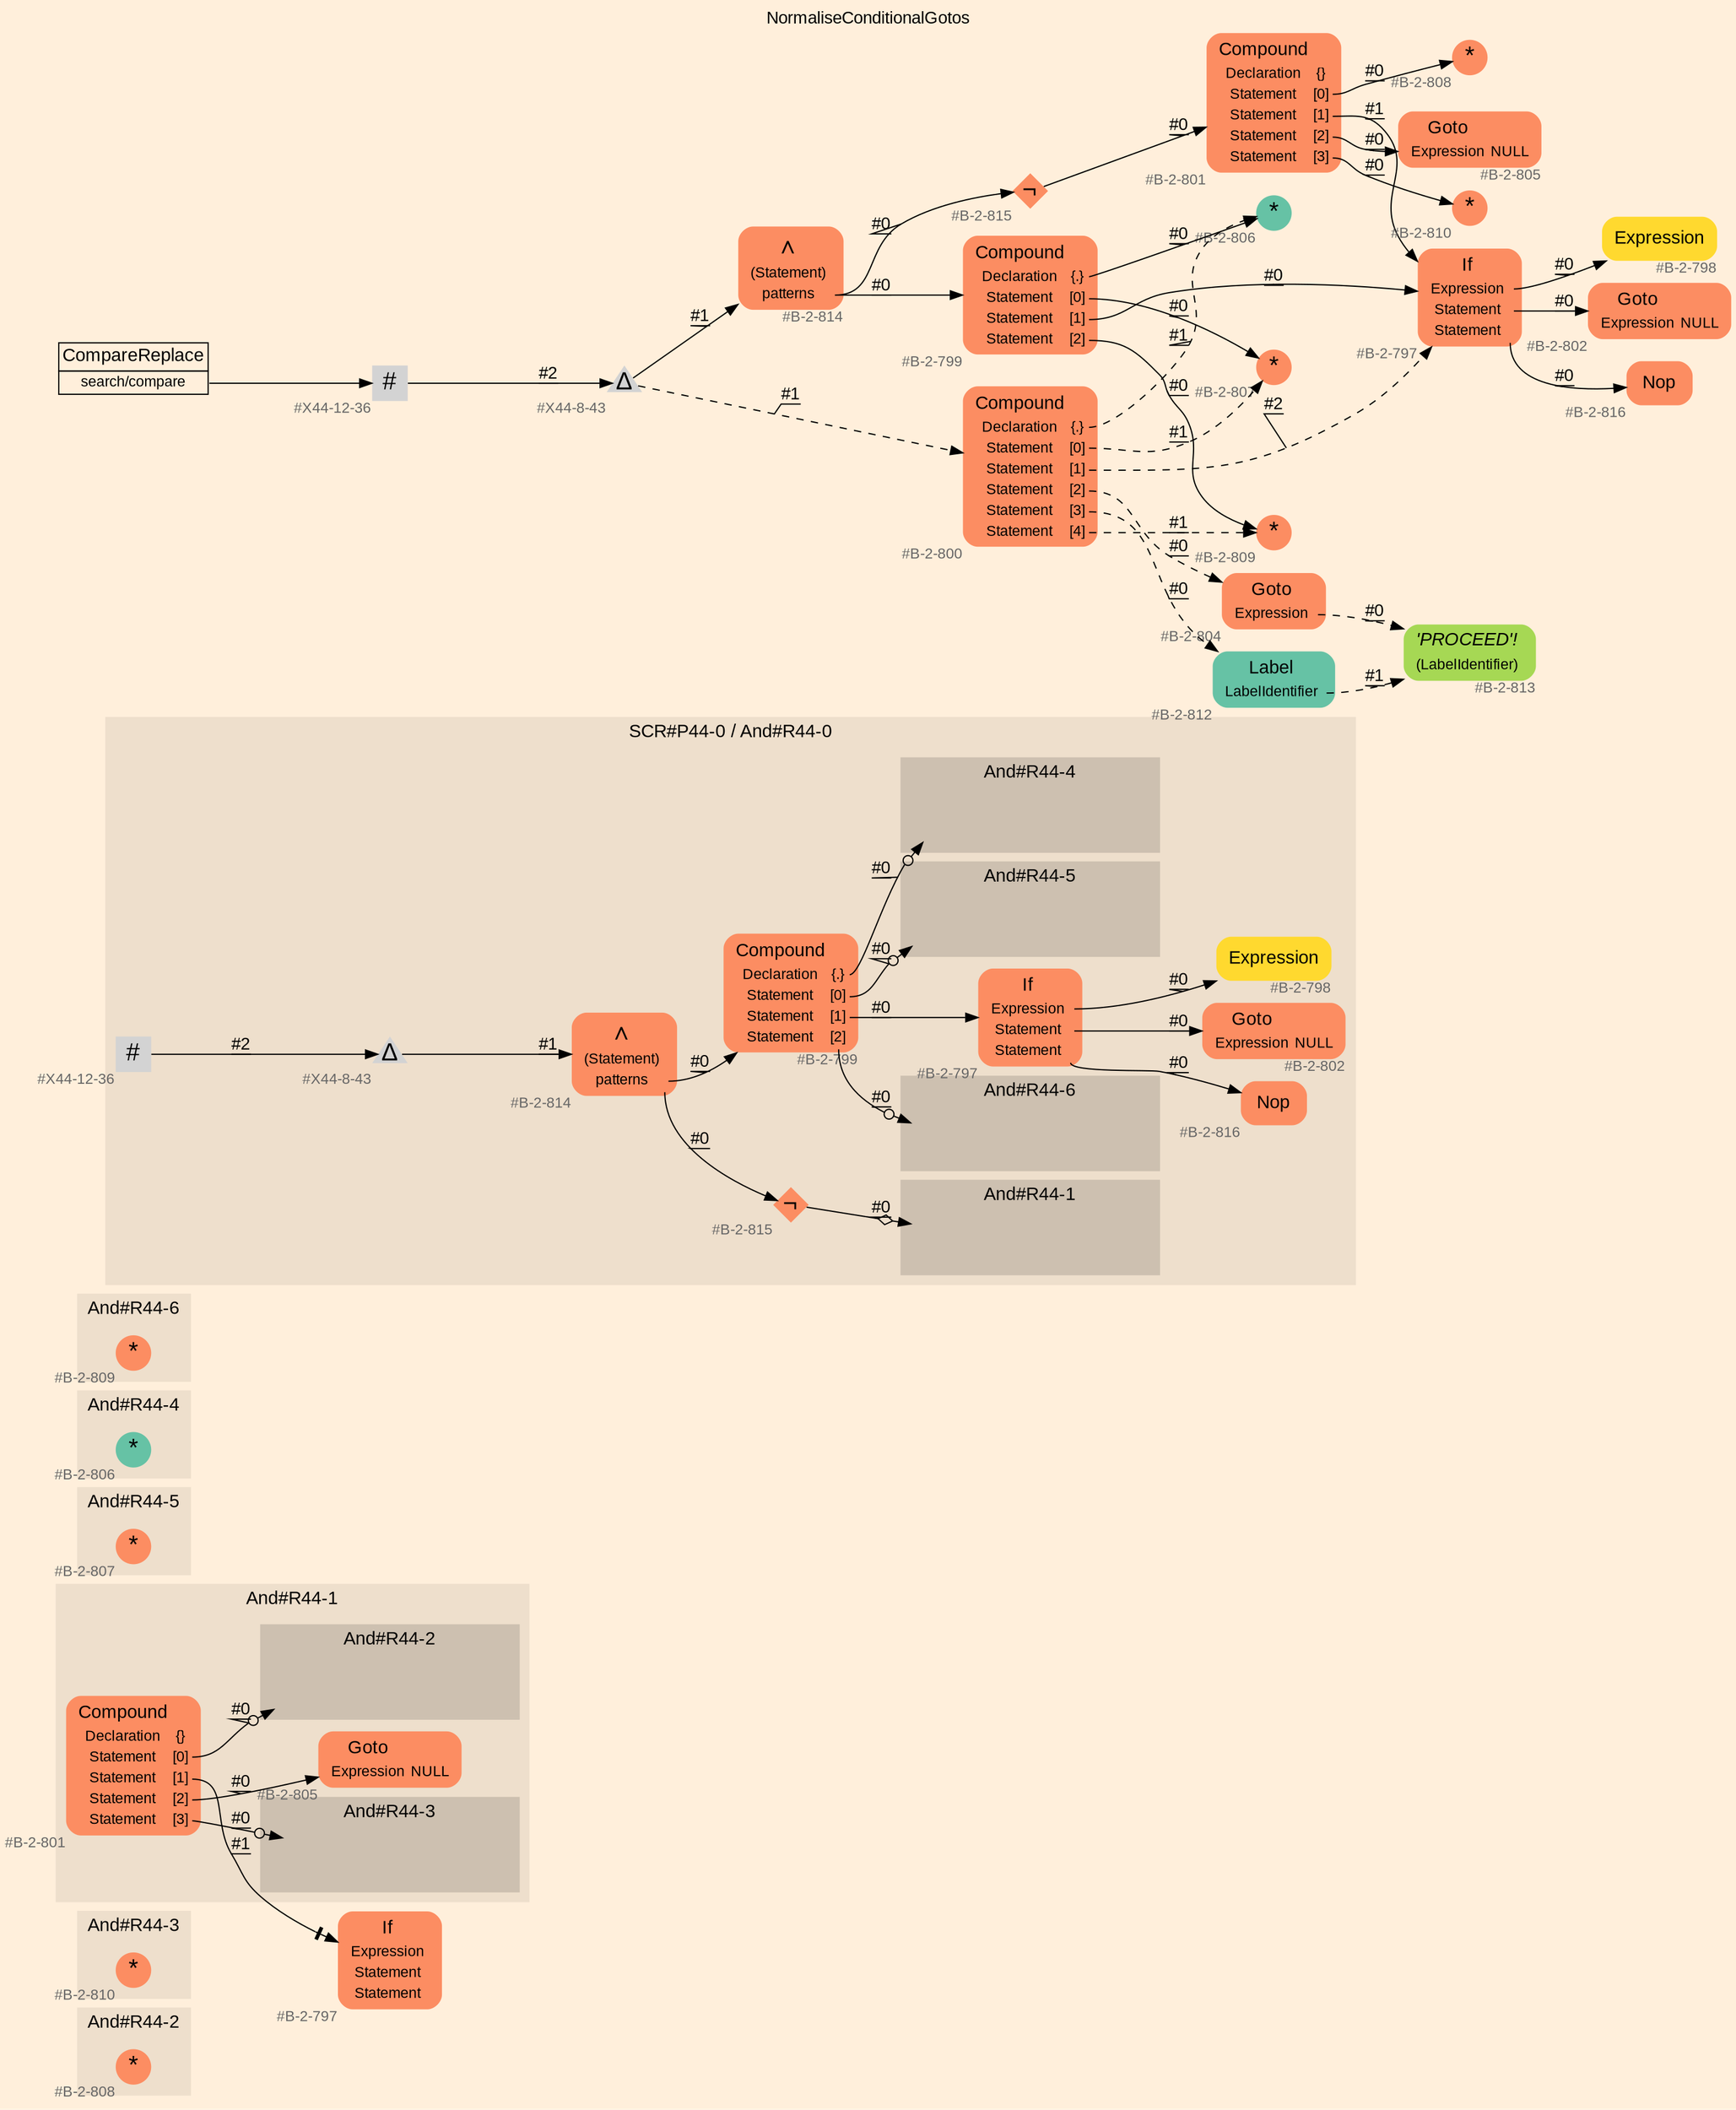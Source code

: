 digraph "NormaliseConditionalGotos" {
label = "NormaliseConditionalGotos"
labelloc = t
graph [
    rankdir = "LR"
    ranksep = 0.3
    bgcolor = antiquewhite1
    color = black
    fontcolor = black
    fontname = "Arial"
];
node [
    fontname = "Arial"
];
edge [
    fontname = "Arial"
];

// -------------------- figure And#R44-2 --------------------
// -------- region And#R44-2 ----------
subgraph "clusterAnd#R44-2" {
    label = "And#R44-2"
    style = "filled"
    color = antiquewhite2
    fontsize = "15"
    // -------- block And#R44-2/#B-2-808 ----------
    "And#R44-2/#B-2-808" [
        fillcolor = "/set28/2"
        xlabel = "#B-2-808"
        fontsize = "12"
        fontcolor = grey40
        shape = "circle"
        label = <<FONT COLOR="black" POINT-SIZE="20">*</FONT>>
        style = "filled"
        penwidth = 0.0
        fixedsize = true
        width = 0.4
        height = 0.4
    ];
    
}


// -------------------- figure And#R44-3 --------------------
// -------- region And#R44-3 ----------
subgraph "clusterAnd#R44-3" {
    label = "And#R44-3"
    style = "filled"
    color = antiquewhite2
    fontsize = "15"
    // -------- block And#R44-3/#B-2-810 ----------
    "And#R44-3/#B-2-810" [
        fillcolor = "/set28/2"
        xlabel = "#B-2-810"
        fontsize = "12"
        fontcolor = grey40
        shape = "circle"
        label = <<FONT COLOR="black" POINT-SIZE="20">*</FONT>>
        style = "filled"
        penwidth = 0.0
        fixedsize = true
        width = 0.4
        height = 0.4
    ];
    
}


// -------------------- figure And#R44-1 --------------------
// -------- region And#R44-1 ----------
subgraph "clusterAnd#R44-1" {
    label = "And#R44-1"
    style = "filled"
    color = antiquewhite2
    fontsize = "15"
    // -------- block And#R44-1/#B-2-801 ----------
    "And#R44-1/#B-2-801" [
        fillcolor = "/set28/2"
        xlabel = "#B-2-801"
        fontsize = "12"
        fontcolor = grey40
        shape = "plaintext"
        label = <<TABLE BORDER="0" CELLBORDER="0" CELLSPACING="0">
         <TR><TD><FONT COLOR="black" POINT-SIZE="15">Compound</FONT></TD></TR>
         <TR><TD><FONT COLOR="black" POINT-SIZE="12">Declaration</FONT></TD><TD PORT="port0"><FONT COLOR="black" POINT-SIZE="12">{}</FONT></TD></TR>
         <TR><TD><FONT COLOR="black" POINT-SIZE="12">Statement</FONT></TD><TD PORT="port1"><FONT COLOR="black" POINT-SIZE="12">[0]</FONT></TD></TR>
         <TR><TD><FONT COLOR="black" POINT-SIZE="12">Statement</FONT></TD><TD PORT="port2"><FONT COLOR="black" POINT-SIZE="12">[1]</FONT></TD></TR>
         <TR><TD><FONT COLOR="black" POINT-SIZE="12">Statement</FONT></TD><TD PORT="port3"><FONT COLOR="black" POINT-SIZE="12">[2]</FONT></TD></TR>
         <TR><TD><FONT COLOR="black" POINT-SIZE="12">Statement</FONT></TD><TD PORT="port4"><FONT COLOR="black" POINT-SIZE="12">[3]</FONT></TD></TR>
        </TABLE>>
        style = "rounded,filled"
    ];
    
    // -------- block And#R44-1/#B-2-805 ----------
    "And#R44-1/#B-2-805" [
        fillcolor = "/set28/2"
        xlabel = "#B-2-805"
        fontsize = "12"
        fontcolor = grey40
        shape = "plaintext"
        label = <<TABLE BORDER="0" CELLBORDER="0" CELLSPACING="0">
         <TR><TD><FONT COLOR="black" POINT-SIZE="15">Goto</FONT></TD></TR>
         <TR><TD><FONT COLOR="black" POINT-SIZE="12">Expression</FONT></TD><TD PORT="port0"><FONT COLOR="black" POINT-SIZE="12">NULL</FONT></TD></TR>
        </TABLE>>
        style = "rounded,filled"
    ];
    
    // -------- region And#R44-1/And#R44-2 ----------
    subgraph "clusterAnd#R44-1/And#R44-2" {
        label = "And#R44-2"
        style = "filled"
        color = antiquewhite3
        fontsize = "15"
        // -------- block And#R44-1/And#R44-2/#B-2-808 ----------
        "And#R44-1/And#R44-2/#B-2-808" [
            fillcolor = "/set28/2"
            xlabel = "#B-2-808"
            fontsize = "12"
            fontcolor = grey40
            shape = "none"
            style = "invisible"
        ];
        
    }
    
    // -------- region And#R44-1/And#R44-3 ----------
    subgraph "clusterAnd#R44-1/And#R44-3" {
        label = "And#R44-3"
        style = "filled"
        color = antiquewhite3
        fontsize = "15"
        // -------- block And#R44-1/And#R44-3/#B-2-810 ----------
        "And#R44-1/And#R44-3/#B-2-810" [
            fillcolor = "/set28/2"
            xlabel = "#B-2-810"
            fontsize = "12"
            fontcolor = grey40
            shape = "none"
            style = "invisible"
        ];
        
    }
    
}

// -------- block And#R44-1/#B-2-797 ----------
"And#R44-1/#B-2-797" [
    fillcolor = "/set28/2"
    xlabel = "#B-2-797"
    fontsize = "12"
    fontcolor = grey40
    shape = "plaintext"
    label = <<TABLE BORDER="0" CELLBORDER="0" CELLSPACING="0">
     <TR><TD><FONT COLOR="black" POINT-SIZE="15">If</FONT></TD></TR>
     <TR><TD><FONT COLOR="black" POINT-SIZE="12">Expression</FONT></TD><TD PORT="port0"></TD></TR>
     <TR><TD><FONT COLOR="black" POINT-SIZE="12">Statement</FONT></TD><TD PORT="port1"></TD></TR>
     <TR><TD><FONT COLOR="black" POINT-SIZE="12">Statement</FONT></TD><TD PORT="port2"></TD></TR>
    </TABLE>>
    style = "rounded,filled"
];

"And#R44-1/#B-2-801":port1 -> "And#R44-1/And#R44-2/#B-2-808" [
    arrowhead="normalnoneodot"
    label = "#0"
    decorate = true
    color = black
    fontcolor = black
];

"And#R44-1/#B-2-801":port2 -> "And#R44-1/#B-2-797" [
    arrowhead="normalnonetee"
    label = "#1"
    decorate = true
    color = black
    fontcolor = black
];

"And#R44-1/#B-2-801":port3 -> "And#R44-1/#B-2-805" [
    label = "#0"
    decorate = true
    color = black
    fontcolor = black
];

"And#R44-1/#B-2-801":port4 -> "And#R44-1/And#R44-3/#B-2-810" [
    arrowhead="normalnoneodot"
    label = "#0"
    decorate = true
    color = black
    fontcolor = black
];


// -------------------- figure And#R44-5 --------------------
// -------- region And#R44-5 ----------
subgraph "clusterAnd#R44-5" {
    label = "And#R44-5"
    style = "filled"
    color = antiquewhite2
    fontsize = "15"
    // -------- block And#R44-5/#B-2-807 ----------
    "And#R44-5/#B-2-807" [
        fillcolor = "/set28/2"
        xlabel = "#B-2-807"
        fontsize = "12"
        fontcolor = grey40
        shape = "circle"
        label = <<FONT COLOR="black" POINT-SIZE="20">*</FONT>>
        style = "filled"
        penwidth = 0.0
        fixedsize = true
        width = 0.4
        height = 0.4
    ];
    
}


// -------------------- figure And#R44-4 --------------------
// -------- region And#R44-4 ----------
subgraph "clusterAnd#R44-4" {
    label = "And#R44-4"
    style = "filled"
    color = antiquewhite2
    fontsize = "15"
    // -------- block And#R44-4/#B-2-806 ----------
    "And#R44-4/#B-2-806" [
        fillcolor = "/set28/1"
        xlabel = "#B-2-806"
        fontsize = "12"
        fontcolor = grey40
        shape = "circle"
        label = <<FONT COLOR="black" POINT-SIZE="20">*</FONT>>
        style = "filled"
        penwidth = 0.0
        fixedsize = true
        width = 0.4
        height = 0.4
    ];
    
}


// -------------------- figure And#R44-6 --------------------
// -------- region And#R44-6 ----------
subgraph "clusterAnd#R44-6" {
    label = "And#R44-6"
    style = "filled"
    color = antiquewhite2
    fontsize = "15"
    // -------- block And#R44-6/#B-2-809 ----------
    "And#R44-6/#B-2-809" [
        fillcolor = "/set28/2"
        xlabel = "#B-2-809"
        fontsize = "12"
        fontcolor = grey40
        shape = "circle"
        label = <<FONT COLOR="black" POINT-SIZE="20">*</FONT>>
        style = "filled"
        penwidth = 0.0
        fixedsize = true
        width = 0.4
        height = 0.4
    ];
    
}


// -------------------- figure And#R44-0 --------------------
// -------- region And#R44-0 ----------
subgraph "clusterAnd#R44-0" {
    label = "SCR#P44-0 / And#R44-0"
    style = "filled"
    color = antiquewhite2
    fontsize = "15"
    // -------- block And#R44-0/#B-2-815 ----------
    "And#R44-0/#B-2-815" [
        fillcolor = "/set28/2"
        xlabel = "#B-2-815"
        fontsize = "12"
        fontcolor = grey40
        shape = "diamond"
        label = <<FONT COLOR="black" POINT-SIZE="20">¬</FONT>>
        style = "filled"
        penwidth = 0.0
        fixedsize = true
        width = 0.4
        height = 0.4
    ];
    
    // -------- block And#R44-0/#B-2-799 ----------
    "And#R44-0/#B-2-799" [
        fillcolor = "/set28/2"
        xlabel = "#B-2-799"
        fontsize = "12"
        fontcolor = grey40
        shape = "plaintext"
        label = <<TABLE BORDER="0" CELLBORDER="0" CELLSPACING="0">
         <TR><TD><FONT COLOR="black" POINT-SIZE="15">Compound</FONT></TD></TR>
         <TR><TD><FONT COLOR="black" POINT-SIZE="12">Declaration</FONT></TD><TD PORT="port0"><FONT COLOR="black" POINT-SIZE="12">{.}</FONT></TD></TR>
         <TR><TD><FONT COLOR="black" POINT-SIZE="12">Statement</FONT></TD><TD PORT="port1"><FONT COLOR="black" POINT-SIZE="12">[0]</FONT></TD></TR>
         <TR><TD><FONT COLOR="black" POINT-SIZE="12">Statement</FONT></TD><TD PORT="port2"><FONT COLOR="black" POINT-SIZE="12">[1]</FONT></TD></TR>
         <TR><TD><FONT COLOR="black" POINT-SIZE="12">Statement</FONT></TD><TD PORT="port3"><FONT COLOR="black" POINT-SIZE="12">[2]</FONT></TD></TR>
        </TABLE>>
        style = "rounded,filled"
    ];
    
    // -------- block And#R44-0/#B-2-802 ----------
    "And#R44-0/#B-2-802" [
        fillcolor = "/set28/2"
        xlabel = "#B-2-802"
        fontsize = "12"
        fontcolor = grey40
        shape = "plaintext"
        label = <<TABLE BORDER="0" CELLBORDER="0" CELLSPACING="0">
         <TR><TD><FONT COLOR="black" POINT-SIZE="15">Goto</FONT></TD></TR>
         <TR><TD><FONT COLOR="black" POINT-SIZE="12">Expression</FONT></TD><TD PORT="port0"><FONT COLOR="black" POINT-SIZE="12">NULL</FONT></TD></TR>
        </TABLE>>
        style = "rounded,filled"
    ];
    
    // -------- block And#R44-0/#B-2-797 ----------
    "And#R44-0/#B-2-797" [
        fillcolor = "/set28/2"
        xlabel = "#B-2-797"
        fontsize = "12"
        fontcolor = grey40
        shape = "plaintext"
        label = <<TABLE BORDER="0" CELLBORDER="0" CELLSPACING="0">
         <TR><TD><FONT COLOR="black" POINT-SIZE="15">If</FONT></TD></TR>
         <TR><TD><FONT COLOR="black" POINT-SIZE="12">Expression</FONT></TD><TD PORT="port0"></TD></TR>
         <TR><TD><FONT COLOR="black" POINT-SIZE="12">Statement</FONT></TD><TD PORT="port1"></TD></TR>
         <TR><TD><FONT COLOR="black" POINT-SIZE="12">Statement</FONT></TD><TD PORT="port2"></TD></TR>
        </TABLE>>
        style = "rounded,filled"
    ];
    
    // -------- block And#R44-0/#B-2-814 ----------
    "And#R44-0/#B-2-814" [
        fillcolor = "/set28/2"
        xlabel = "#B-2-814"
        fontsize = "12"
        fontcolor = grey40
        shape = "plaintext"
        label = <<TABLE BORDER="0" CELLBORDER="0" CELLSPACING="0">
         <TR><TD><FONT COLOR="black" POINT-SIZE="20">∧</FONT></TD></TR>
         <TR><TD><FONT COLOR="black" POINT-SIZE="12">(Statement)</FONT></TD><TD PORT="port0"></TD></TR>
         <TR><TD><FONT COLOR="black" POINT-SIZE="12">patterns</FONT></TD><TD PORT="port1"></TD></TR>
        </TABLE>>
        style = "rounded,filled"
    ];
    
    // -------- block And#R44-0/#B-2-798 ----------
    "And#R44-0/#B-2-798" [
        fillcolor = "/set28/6"
        xlabel = "#B-2-798"
        fontsize = "12"
        fontcolor = grey40
        shape = "plaintext"
        label = <<TABLE BORDER="0" CELLBORDER="0" CELLSPACING="0">
         <TR><TD><FONT COLOR="black" POINT-SIZE="15">Expression</FONT></TD></TR>
        </TABLE>>
        style = "rounded,filled"
    ];
    
    // -------- block And#R44-0/#X44-12-36 ----------
    "And#R44-0/#X44-12-36" [
        xlabel = "#X44-12-36"
        fontsize = "12"
        fontcolor = grey40
        shape = "square"
        label = <<FONT COLOR="black" POINT-SIZE="20">#</FONT>>
        style = "filled"
        penwidth = 0.0
        fixedsize = true
        width = 0.4
        height = 0.4
    ];
    
    // -------- block And#R44-0/#X44-8-43 ----------
    "And#R44-0/#X44-8-43" [
        xlabel = "#X44-8-43"
        fontsize = "12"
        fontcolor = grey40
        shape = "triangle"
        label = <<FONT COLOR="black" POINT-SIZE="20">Δ</FONT>>
        style = "filled"
        penwidth = 0.0
        fixedsize = true
        width = 0.4
        height = 0.4
    ];
    
    // -------- block And#R44-0/#B-2-816 ----------
    "And#R44-0/#B-2-816" [
        fillcolor = "/set28/2"
        xlabel = "#B-2-816"
        fontsize = "12"
        fontcolor = grey40
        shape = "plaintext"
        label = <<TABLE BORDER="0" CELLBORDER="0" CELLSPACING="0">
         <TR><TD><FONT COLOR="black" POINT-SIZE="15">Nop</FONT></TD></TR>
        </TABLE>>
        style = "rounded,filled"
    ];
    
    // -------- region And#R44-0/And#R44-1 ----------
    subgraph "clusterAnd#R44-0/And#R44-1" {
        label = "And#R44-1"
        style = "filled"
        color = antiquewhite3
        fontsize = "15"
        // -------- block And#R44-0/And#R44-1/#B-2-801 ----------
        "And#R44-0/And#R44-1/#B-2-801" [
            fillcolor = "/set28/2"
            xlabel = "#B-2-801"
            fontsize = "12"
            fontcolor = grey40
            shape = "none"
            style = "invisible"
        ];
        
    }
    
    // -------- region And#R44-0/And#R44-4 ----------
    subgraph "clusterAnd#R44-0/And#R44-4" {
        label = "And#R44-4"
        style = "filled"
        color = antiquewhite3
        fontsize = "15"
        // -------- block And#R44-0/And#R44-4/#B-2-806 ----------
        "And#R44-0/And#R44-4/#B-2-806" [
            fillcolor = "/set28/1"
            xlabel = "#B-2-806"
            fontsize = "12"
            fontcolor = grey40
            shape = "none"
            style = "invisible"
        ];
        
    }
    
    // -------- region And#R44-0/And#R44-5 ----------
    subgraph "clusterAnd#R44-0/And#R44-5" {
        label = "And#R44-5"
        style = "filled"
        color = antiquewhite3
        fontsize = "15"
        // -------- block And#R44-0/And#R44-5/#B-2-807 ----------
        "And#R44-0/And#R44-5/#B-2-807" [
            fillcolor = "/set28/2"
            xlabel = "#B-2-807"
            fontsize = "12"
            fontcolor = grey40
            shape = "none"
            style = "invisible"
        ];
        
    }
    
    // -------- region And#R44-0/And#R44-6 ----------
    subgraph "clusterAnd#R44-0/And#R44-6" {
        label = "And#R44-6"
        style = "filled"
        color = antiquewhite3
        fontsize = "15"
        // -------- block And#R44-0/And#R44-6/#B-2-809 ----------
        "And#R44-0/And#R44-6/#B-2-809" [
            fillcolor = "/set28/2"
            xlabel = "#B-2-809"
            fontsize = "12"
            fontcolor = grey40
            shape = "none"
            style = "invisible"
        ];
        
    }
    
}

"And#R44-0/#B-2-815" -> "And#R44-0/And#R44-1/#B-2-801" [
    arrowhead="normalnoneodiamond"
    label = "#0"
    decorate = true
    color = black
    fontcolor = black
];

"And#R44-0/#B-2-799":port0 -> "And#R44-0/And#R44-4/#B-2-806" [
    arrowhead="normalnoneodot"
    label = "#0"
    decorate = true
    color = black
    fontcolor = black
];

"And#R44-0/#B-2-799":port1 -> "And#R44-0/And#R44-5/#B-2-807" [
    arrowhead="normalnoneodot"
    label = "#0"
    decorate = true
    color = black
    fontcolor = black
];

"And#R44-0/#B-2-799":port2 -> "And#R44-0/#B-2-797" [
    label = "#0"
    decorate = true
    color = black
    fontcolor = black
];

"And#R44-0/#B-2-799":port3 -> "And#R44-0/And#R44-6/#B-2-809" [
    arrowhead="normalnoneodot"
    label = "#0"
    decorate = true
    color = black
    fontcolor = black
];

"And#R44-0/#B-2-797":port0 -> "And#R44-0/#B-2-798" [
    label = "#0"
    decorate = true
    color = black
    fontcolor = black
];

"And#R44-0/#B-2-797":port1 -> "And#R44-0/#B-2-802" [
    label = "#0"
    decorate = true
    color = black
    fontcolor = black
];

"And#R44-0/#B-2-797":port2 -> "And#R44-0/#B-2-816" [
    label = "#0"
    decorate = true
    color = black
    fontcolor = black
];

"And#R44-0/#B-2-814":port1 -> "And#R44-0/#B-2-799" [
    label = "#0"
    decorate = true
    color = black
    fontcolor = black
];

"And#R44-0/#B-2-814":port1 -> "And#R44-0/#B-2-815" [
    label = "#0"
    decorate = true
    color = black
    fontcolor = black
];

"And#R44-0/#X44-12-36" -> "And#R44-0/#X44-8-43" [
    label = "#2"
    decorate = true
    color = black
    fontcolor = black
];

"And#R44-0/#X44-8-43" -> "And#R44-0/#B-2-814" [
    label = "#1"
    decorate = true
    color = black
    fontcolor = black
];


// -------------------- transformation figure --------------------
// -------- block CR#X44-10-44 ----------
"CR#X44-10-44" [
    fillcolor = antiquewhite1
    fontsize = "12"
    fontcolor = grey40
    shape = "plaintext"
    label = <<TABLE BORDER="0" CELLBORDER="1" CELLSPACING="0">
     <TR><TD><FONT COLOR="black" POINT-SIZE="15">CompareReplace</FONT></TD></TR>
     <TR><TD PORT="port0"><FONT COLOR="black" POINT-SIZE="12">search/compare</FONT></TD></TR>
    </TABLE>>
    style = "filled"
    color = black
];

// -------- block #X44-12-36 ----------
"#X44-12-36" [
    xlabel = "#X44-12-36"
    fontsize = "12"
    fontcolor = grey40
    shape = "square"
    label = <<FONT COLOR="black" POINT-SIZE="20">#</FONT>>
    style = "filled"
    penwidth = 0.0
    fixedsize = true
    width = 0.4
    height = 0.4
];

// -------- block #X44-8-43 ----------
"#X44-8-43" [
    xlabel = "#X44-8-43"
    fontsize = "12"
    fontcolor = grey40
    shape = "triangle"
    label = <<FONT COLOR="black" POINT-SIZE="20">Δ</FONT>>
    style = "filled"
    penwidth = 0.0
    fixedsize = true
    width = 0.4
    height = 0.4
];

// -------- block #B-2-814 ----------
"#B-2-814" [
    fillcolor = "/set28/2"
    xlabel = "#B-2-814"
    fontsize = "12"
    fontcolor = grey40
    shape = "plaintext"
    label = <<TABLE BORDER="0" CELLBORDER="0" CELLSPACING="0">
     <TR><TD><FONT COLOR="black" POINT-SIZE="20">∧</FONT></TD></TR>
     <TR><TD><FONT COLOR="black" POINT-SIZE="12">(Statement)</FONT></TD><TD PORT="port0"></TD></TR>
     <TR><TD><FONT COLOR="black" POINT-SIZE="12">patterns</FONT></TD><TD PORT="port1"></TD></TR>
    </TABLE>>
    style = "rounded,filled"
];

// -------- block #B-2-799 ----------
"#B-2-799" [
    fillcolor = "/set28/2"
    xlabel = "#B-2-799"
    fontsize = "12"
    fontcolor = grey40
    shape = "plaintext"
    label = <<TABLE BORDER="0" CELLBORDER="0" CELLSPACING="0">
     <TR><TD><FONT COLOR="black" POINT-SIZE="15">Compound</FONT></TD></TR>
     <TR><TD><FONT COLOR="black" POINT-SIZE="12">Declaration</FONT></TD><TD PORT="port0"><FONT COLOR="black" POINT-SIZE="12">{.}</FONT></TD></TR>
     <TR><TD><FONT COLOR="black" POINT-SIZE="12">Statement</FONT></TD><TD PORT="port1"><FONT COLOR="black" POINT-SIZE="12">[0]</FONT></TD></TR>
     <TR><TD><FONT COLOR="black" POINT-SIZE="12">Statement</FONT></TD><TD PORT="port2"><FONT COLOR="black" POINT-SIZE="12">[1]</FONT></TD></TR>
     <TR><TD><FONT COLOR="black" POINT-SIZE="12">Statement</FONT></TD><TD PORT="port3"><FONT COLOR="black" POINT-SIZE="12">[2]</FONT></TD></TR>
    </TABLE>>
    style = "rounded,filled"
];

// -------- block #B-2-806 ----------
"#B-2-806" [
    fillcolor = "/set28/1"
    xlabel = "#B-2-806"
    fontsize = "12"
    fontcolor = grey40
    shape = "circle"
    label = <<FONT COLOR="black" POINT-SIZE="20">*</FONT>>
    style = "filled"
    penwidth = 0.0
    fixedsize = true
    width = 0.4
    height = 0.4
];

// -------- block #B-2-807 ----------
"#B-2-807" [
    fillcolor = "/set28/2"
    xlabel = "#B-2-807"
    fontsize = "12"
    fontcolor = grey40
    shape = "circle"
    label = <<FONT COLOR="black" POINT-SIZE="20">*</FONT>>
    style = "filled"
    penwidth = 0.0
    fixedsize = true
    width = 0.4
    height = 0.4
];

// -------- block #B-2-797 ----------
"#B-2-797" [
    fillcolor = "/set28/2"
    xlabel = "#B-2-797"
    fontsize = "12"
    fontcolor = grey40
    shape = "plaintext"
    label = <<TABLE BORDER="0" CELLBORDER="0" CELLSPACING="0">
     <TR><TD><FONT COLOR="black" POINT-SIZE="15">If</FONT></TD></TR>
     <TR><TD><FONT COLOR="black" POINT-SIZE="12">Expression</FONT></TD><TD PORT="port0"></TD></TR>
     <TR><TD><FONT COLOR="black" POINT-SIZE="12">Statement</FONT></TD><TD PORT="port1"></TD></TR>
     <TR><TD><FONT COLOR="black" POINT-SIZE="12">Statement</FONT></TD><TD PORT="port2"></TD></TR>
    </TABLE>>
    style = "rounded,filled"
];

// -------- block #B-2-798 ----------
"#B-2-798" [
    fillcolor = "/set28/6"
    xlabel = "#B-2-798"
    fontsize = "12"
    fontcolor = grey40
    shape = "plaintext"
    label = <<TABLE BORDER="0" CELLBORDER="0" CELLSPACING="0">
     <TR><TD><FONT COLOR="black" POINT-SIZE="15">Expression</FONT></TD></TR>
    </TABLE>>
    style = "rounded,filled"
];

// -------- block #B-2-802 ----------
"#B-2-802" [
    fillcolor = "/set28/2"
    xlabel = "#B-2-802"
    fontsize = "12"
    fontcolor = grey40
    shape = "plaintext"
    label = <<TABLE BORDER="0" CELLBORDER="0" CELLSPACING="0">
     <TR><TD><FONT COLOR="black" POINT-SIZE="15">Goto</FONT></TD></TR>
     <TR><TD><FONT COLOR="black" POINT-SIZE="12">Expression</FONT></TD><TD PORT="port0"><FONT COLOR="black" POINT-SIZE="12">NULL</FONT></TD></TR>
    </TABLE>>
    style = "rounded,filled"
];

// -------- block #B-2-816 ----------
"#B-2-816" [
    fillcolor = "/set28/2"
    xlabel = "#B-2-816"
    fontsize = "12"
    fontcolor = grey40
    shape = "plaintext"
    label = <<TABLE BORDER="0" CELLBORDER="0" CELLSPACING="0">
     <TR><TD><FONT COLOR="black" POINT-SIZE="15">Nop</FONT></TD></TR>
    </TABLE>>
    style = "rounded,filled"
];

// -------- block #B-2-809 ----------
"#B-2-809" [
    fillcolor = "/set28/2"
    xlabel = "#B-2-809"
    fontsize = "12"
    fontcolor = grey40
    shape = "circle"
    label = <<FONT COLOR="black" POINT-SIZE="20">*</FONT>>
    style = "filled"
    penwidth = 0.0
    fixedsize = true
    width = 0.4
    height = 0.4
];

// -------- block #B-2-815 ----------
"#B-2-815" [
    fillcolor = "/set28/2"
    xlabel = "#B-2-815"
    fontsize = "12"
    fontcolor = grey40
    shape = "diamond"
    label = <<FONT COLOR="black" POINT-SIZE="20">¬</FONT>>
    style = "filled"
    penwidth = 0.0
    fixedsize = true
    width = 0.4
    height = 0.4
];

// -------- block #B-2-801 ----------
"#B-2-801" [
    fillcolor = "/set28/2"
    xlabel = "#B-2-801"
    fontsize = "12"
    fontcolor = grey40
    shape = "plaintext"
    label = <<TABLE BORDER="0" CELLBORDER="0" CELLSPACING="0">
     <TR><TD><FONT COLOR="black" POINT-SIZE="15">Compound</FONT></TD></TR>
     <TR><TD><FONT COLOR="black" POINT-SIZE="12">Declaration</FONT></TD><TD PORT="port0"><FONT COLOR="black" POINT-SIZE="12">{}</FONT></TD></TR>
     <TR><TD><FONT COLOR="black" POINT-SIZE="12">Statement</FONT></TD><TD PORT="port1"><FONT COLOR="black" POINT-SIZE="12">[0]</FONT></TD></TR>
     <TR><TD><FONT COLOR="black" POINT-SIZE="12">Statement</FONT></TD><TD PORT="port2"><FONT COLOR="black" POINT-SIZE="12">[1]</FONT></TD></TR>
     <TR><TD><FONT COLOR="black" POINT-SIZE="12">Statement</FONT></TD><TD PORT="port3"><FONT COLOR="black" POINT-SIZE="12">[2]</FONT></TD></TR>
     <TR><TD><FONT COLOR="black" POINT-SIZE="12">Statement</FONT></TD><TD PORT="port4"><FONT COLOR="black" POINT-SIZE="12">[3]</FONT></TD></TR>
    </TABLE>>
    style = "rounded,filled"
];

// -------- block #B-2-808 ----------
"#B-2-808" [
    fillcolor = "/set28/2"
    xlabel = "#B-2-808"
    fontsize = "12"
    fontcolor = grey40
    shape = "circle"
    label = <<FONT COLOR="black" POINT-SIZE="20">*</FONT>>
    style = "filled"
    penwidth = 0.0
    fixedsize = true
    width = 0.4
    height = 0.4
];

// -------- block #B-2-805 ----------
"#B-2-805" [
    fillcolor = "/set28/2"
    xlabel = "#B-2-805"
    fontsize = "12"
    fontcolor = grey40
    shape = "plaintext"
    label = <<TABLE BORDER="0" CELLBORDER="0" CELLSPACING="0">
     <TR><TD><FONT COLOR="black" POINT-SIZE="15">Goto</FONT></TD></TR>
     <TR><TD><FONT COLOR="black" POINT-SIZE="12">Expression</FONT></TD><TD PORT="port0"><FONT COLOR="black" POINT-SIZE="12">NULL</FONT></TD></TR>
    </TABLE>>
    style = "rounded,filled"
];

// -------- block #B-2-810 ----------
"#B-2-810" [
    fillcolor = "/set28/2"
    xlabel = "#B-2-810"
    fontsize = "12"
    fontcolor = grey40
    shape = "circle"
    label = <<FONT COLOR="black" POINT-SIZE="20">*</FONT>>
    style = "filled"
    penwidth = 0.0
    fixedsize = true
    width = 0.4
    height = 0.4
];

// -------- block #B-2-800 ----------
"#B-2-800" [
    fillcolor = "/set28/2"
    xlabel = "#B-2-800"
    fontsize = "12"
    fontcolor = grey40
    shape = "plaintext"
    label = <<TABLE BORDER="0" CELLBORDER="0" CELLSPACING="0">
     <TR><TD><FONT COLOR="black" POINT-SIZE="15">Compound</FONT></TD></TR>
     <TR><TD><FONT COLOR="black" POINT-SIZE="12">Declaration</FONT></TD><TD PORT="port0"><FONT COLOR="black" POINT-SIZE="12">{.}</FONT></TD></TR>
     <TR><TD><FONT COLOR="black" POINT-SIZE="12">Statement</FONT></TD><TD PORT="port1"><FONT COLOR="black" POINT-SIZE="12">[0]</FONT></TD></TR>
     <TR><TD><FONT COLOR="black" POINT-SIZE="12">Statement</FONT></TD><TD PORT="port2"><FONT COLOR="black" POINT-SIZE="12">[1]</FONT></TD></TR>
     <TR><TD><FONT COLOR="black" POINT-SIZE="12">Statement</FONT></TD><TD PORT="port3"><FONT COLOR="black" POINT-SIZE="12">[2]</FONT></TD></TR>
     <TR><TD><FONT COLOR="black" POINT-SIZE="12">Statement</FONT></TD><TD PORT="port4"><FONT COLOR="black" POINT-SIZE="12">[3]</FONT></TD></TR>
     <TR><TD><FONT COLOR="black" POINT-SIZE="12">Statement</FONT></TD><TD PORT="port5"><FONT COLOR="black" POINT-SIZE="12">[4]</FONT></TD></TR>
    </TABLE>>
    style = "rounded,filled"
];

// -------- block #B-2-804 ----------
"#B-2-804" [
    fillcolor = "/set28/2"
    xlabel = "#B-2-804"
    fontsize = "12"
    fontcolor = grey40
    shape = "plaintext"
    label = <<TABLE BORDER="0" CELLBORDER="0" CELLSPACING="0">
     <TR><TD><FONT COLOR="black" POINT-SIZE="15">Goto</FONT></TD></TR>
     <TR><TD><FONT COLOR="black" POINT-SIZE="12">Expression</FONT></TD><TD PORT="port0"></TD></TR>
    </TABLE>>
    style = "rounded,filled"
];

// -------- block #B-2-813 ----------
"#B-2-813" [
    fillcolor = "/set28/5"
    xlabel = "#B-2-813"
    fontsize = "12"
    fontcolor = grey40
    shape = "plaintext"
    label = <<TABLE BORDER="0" CELLBORDER="0" CELLSPACING="0">
     <TR><TD><FONT COLOR="black" POINT-SIZE="15"><I>'PROCEED'!</I></FONT></TD></TR>
     <TR><TD><FONT COLOR="black" POINT-SIZE="12">(LabelIdentifier)</FONT></TD><TD PORT="port0"></TD></TR>
    </TABLE>>
    style = "rounded,filled"
];

// -------- block #B-2-812 ----------
"#B-2-812" [
    fillcolor = "/set28/1"
    xlabel = "#B-2-812"
    fontsize = "12"
    fontcolor = grey40
    shape = "plaintext"
    label = <<TABLE BORDER="0" CELLBORDER="0" CELLSPACING="0">
     <TR><TD><FONT COLOR="black" POINT-SIZE="15">Label</FONT></TD></TR>
     <TR><TD><FONT COLOR="black" POINT-SIZE="12">LabelIdentifier</FONT></TD><TD PORT="port0"></TD></TR>
    </TABLE>>
    style = "rounded,filled"
];

"CR#X44-10-44":port0 -> "#X44-12-36" [
    label = ""
    decorate = true
    color = black
    fontcolor = black
];

"#X44-12-36" -> "#X44-8-43" [
    label = "#2"
    decorate = true
    color = black
    fontcolor = black
];

"#X44-8-43" -> "#B-2-814" [
    label = "#1"
    decorate = true
    color = black
    fontcolor = black
];

"#X44-8-43" -> "#B-2-800" [
    style="dashed"
    label = "#1"
    decorate = true
    color = black
    fontcolor = black
];

"#B-2-814":port1 -> "#B-2-799" [
    label = "#0"
    decorate = true
    color = black
    fontcolor = black
];

"#B-2-814":port1 -> "#B-2-815" [
    label = "#0"
    decorate = true
    color = black
    fontcolor = black
];

"#B-2-799":port0 -> "#B-2-806" [
    label = "#0"
    decorate = true
    color = black
    fontcolor = black
];

"#B-2-799":port1 -> "#B-2-807" [
    label = "#0"
    decorate = true
    color = black
    fontcolor = black
];

"#B-2-799":port2 -> "#B-2-797" [
    label = "#0"
    decorate = true
    color = black
    fontcolor = black
];

"#B-2-799":port3 -> "#B-2-809" [
    label = "#0"
    decorate = true
    color = black
    fontcolor = black
];

"#B-2-797":port0 -> "#B-2-798" [
    label = "#0"
    decorate = true
    color = black
    fontcolor = black
];

"#B-2-797":port1 -> "#B-2-802" [
    label = "#0"
    decorate = true
    color = black
    fontcolor = black
];

"#B-2-797":port2 -> "#B-2-816" [
    label = "#0"
    decorate = true
    color = black
    fontcolor = black
];

"#B-2-815" -> "#B-2-801" [
    label = "#0"
    decorate = true
    color = black
    fontcolor = black
];

"#B-2-801":port1 -> "#B-2-808" [
    label = "#0"
    decorate = true
    color = black
    fontcolor = black
];

"#B-2-801":port2 -> "#B-2-797" [
    label = "#1"
    decorate = true
    color = black
    fontcolor = black
];

"#B-2-801":port3 -> "#B-2-805" [
    label = "#0"
    decorate = true
    color = black
    fontcolor = black
];

"#B-2-801":port4 -> "#B-2-810" [
    label = "#0"
    decorate = true
    color = black
    fontcolor = black
];

"#B-2-800":port0 -> "#B-2-806" [
    style="dashed"
    label = "#1"
    decorate = true
    color = black
    fontcolor = black
];

"#B-2-800":port1 -> "#B-2-807" [
    style="dashed"
    label = "#1"
    decorate = true
    color = black
    fontcolor = black
];

"#B-2-800":port2 -> "#B-2-797" [
    style="dashed"
    label = "#2"
    decorate = true
    color = black
    fontcolor = black
];

"#B-2-800":port3 -> "#B-2-804" [
    style="dashed"
    label = "#0"
    decorate = true
    color = black
    fontcolor = black
];

"#B-2-800":port4 -> "#B-2-812" [
    style="dashed"
    label = "#0"
    decorate = true
    color = black
    fontcolor = black
];

"#B-2-800":port5 -> "#B-2-809" [
    style="dashed"
    label = "#1"
    decorate = true
    color = black
    fontcolor = black
];

"#B-2-804":port0 -> "#B-2-813" [
    style="dashed"
    label = "#0"
    decorate = true
    color = black
    fontcolor = black
];

"#B-2-812":port0 -> "#B-2-813" [
    style="dashed"
    label = "#1"
    decorate = true
    color = black
    fontcolor = black
];


}
